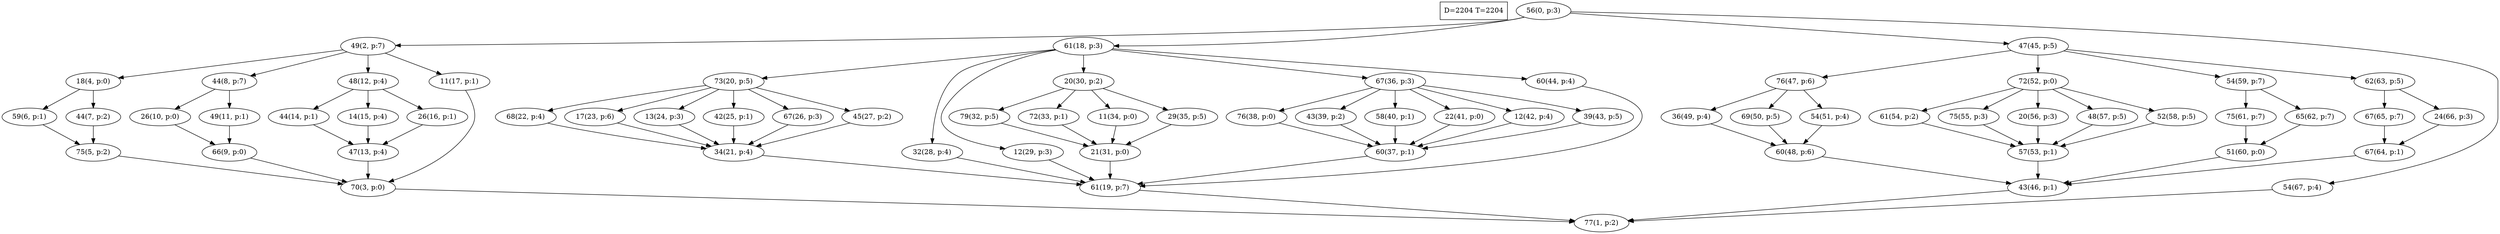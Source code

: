 digraph Task {
i [shape=box, label="D=2204 T=2204"]; 
0 [label="56(0, p:3)"];
1 [label="77(1, p:2)"];
2 [label="49(2, p:7)"];
3 [label="70(3, p:0)"];
4 [label="18(4, p:0)"];
5 [label="75(5, p:2)"];
6 [label="59(6, p:1)"];
7 [label="44(7, p:2)"];
8 [label="44(8, p:7)"];
9 [label="66(9, p:0)"];
10 [label="26(10, p:0)"];
11 [label="49(11, p:1)"];
12 [label="48(12, p:4)"];
13 [label="47(13, p:4)"];
14 [label="44(14, p:1)"];
15 [label="14(15, p:4)"];
16 [label="26(16, p:1)"];
17 [label="11(17, p:1)"];
18 [label="61(18, p:3)"];
19 [label="61(19, p:7)"];
20 [label="73(20, p:5)"];
21 [label="34(21, p:4)"];
22 [label="68(22, p:4)"];
23 [label="17(23, p:6)"];
24 [label="13(24, p:3)"];
25 [label="42(25, p:1)"];
26 [label="67(26, p:3)"];
27 [label="45(27, p:2)"];
28 [label="32(28, p:4)"];
29 [label="12(29, p:3)"];
30 [label="20(30, p:2)"];
31 [label="21(31, p:0)"];
32 [label="79(32, p:5)"];
33 [label="72(33, p:1)"];
34 [label="11(34, p:0)"];
35 [label="29(35, p:5)"];
36 [label="67(36, p:3)"];
37 [label="60(37, p:1)"];
38 [label="76(38, p:0)"];
39 [label="43(39, p:2)"];
40 [label="58(40, p:1)"];
41 [label="22(41, p:0)"];
42 [label="12(42, p:4)"];
43 [label="39(43, p:5)"];
44 [label="60(44, p:4)"];
45 [label="47(45, p:5)"];
46 [label="43(46, p:1)"];
47 [label="76(47, p:6)"];
48 [label="60(48, p:6)"];
49 [label="36(49, p:4)"];
50 [label="69(50, p:5)"];
51 [label="54(51, p:4)"];
52 [label="72(52, p:0)"];
53 [label="57(53, p:1)"];
54 [label="61(54, p:2)"];
55 [label="75(55, p:3)"];
56 [label="20(56, p:3)"];
57 [label="48(57, p:5)"];
58 [label="52(58, p:5)"];
59 [label="54(59, p:7)"];
60 [label="51(60, p:0)"];
61 [label="75(61, p:7)"];
62 [label="65(62, p:7)"];
63 [label="62(63, p:5)"];
64 [label="67(64, p:1)"];
65 [label="67(65, p:7)"];
66 [label="24(66, p:3)"];
67 [label="54(67, p:4)"];
0 -> 2;
0 -> 18;
0 -> 45;
0 -> 67;
2 -> 4;
2 -> 8;
2 -> 12;
2 -> 17;
3 -> 1;
4 -> 6;
4 -> 7;
5 -> 3;
6 -> 5;
7 -> 5;
8 -> 10;
8 -> 11;
9 -> 3;
10 -> 9;
11 -> 9;
12 -> 14;
12 -> 15;
12 -> 16;
13 -> 3;
14 -> 13;
15 -> 13;
16 -> 13;
17 -> 3;
18 -> 20;
18 -> 28;
18 -> 29;
18 -> 30;
18 -> 36;
18 -> 44;
19 -> 1;
20 -> 22;
20 -> 23;
20 -> 24;
20 -> 25;
20 -> 26;
20 -> 27;
21 -> 19;
22 -> 21;
23 -> 21;
24 -> 21;
25 -> 21;
26 -> 21;
27 -> 21;
28 -> 19;
29 -> 19;
30 -> 32;
30 -> 33;
30 -> 34;
30 -> 35;
31 -> 19;
32 -> 31;
33 -> 31;
34 -> 31;
35 -> 31;
36 -> 38;
36 -> 39;
36 -> 40;
36 -> 41;
36 -> 42;
36 -> 43;
37 -> 19;
38 -> 37;
39 -> 37;
40 -> 37;
41 -> 37;
42 -> 37;
43 -> 37;
44 -> 19;
45 -> 47;
45 -> 52;
45 -> 59;
45 -> 63;
46 -> 1;
47 -> 49;
47 -> 50;
47 -> 51;
48 -> 46;
49 -> 48;
50 -> 48;
51 -> 48;
52 -> 54;
52 -> 55;
52 -> 56;
52 -> 57;
52 -> 58;
53 -> 46;
54 -> 53;
55 -> 53;
56 -> 53;
57 -> 53;
58 -> 53;
59 -> 61;
59 -> 62;
60 -> 46;
61 -> 60;
62 -> 60;
63 -> 65;
63 -> 66;
64 -> 46;
65 -> 64;
66 -> 64;
67 -> 1;
}
